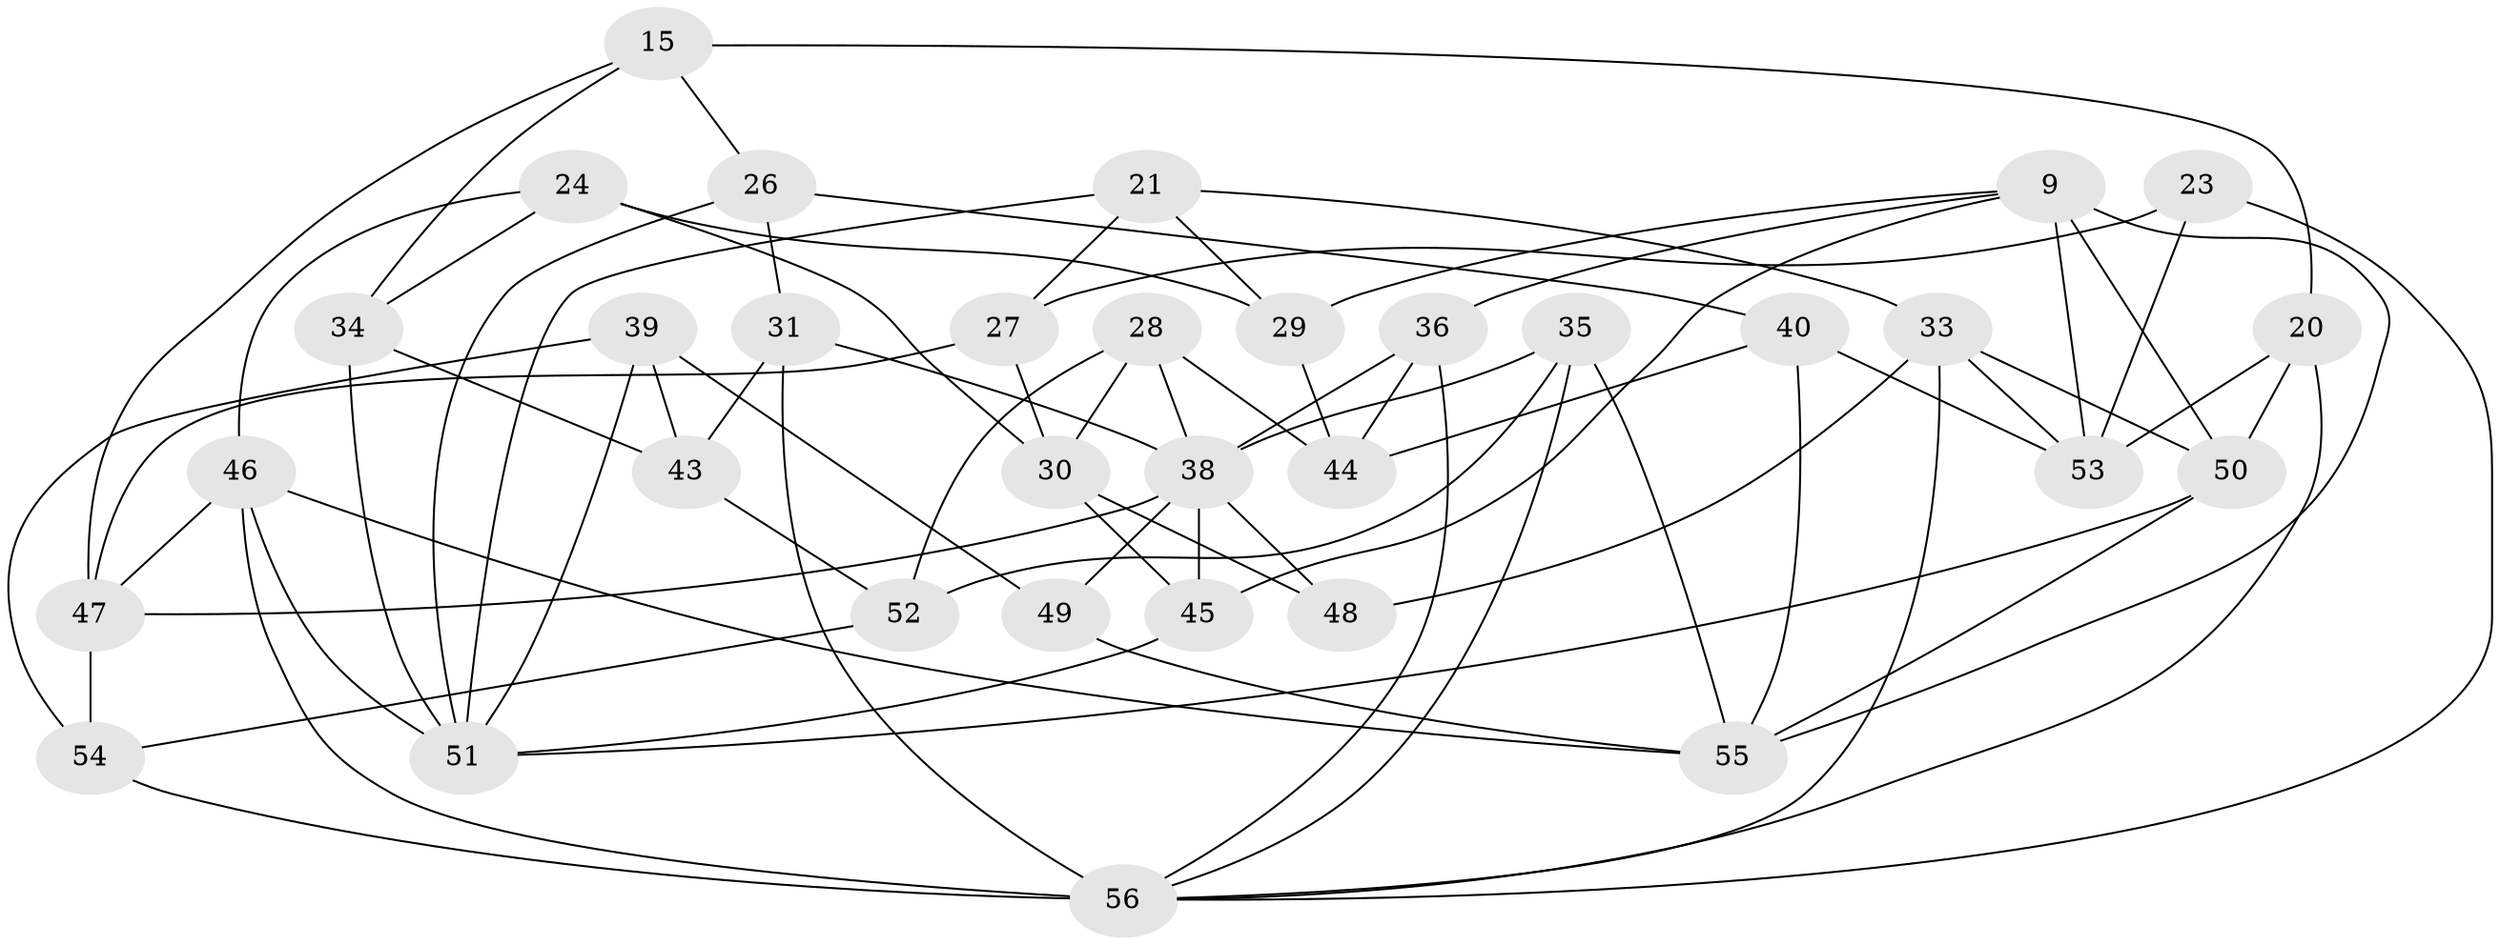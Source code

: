 // original degree distribution, {4: 1.0}
// Generated by graph-tools (version 1.1) at 2025/01/03/04/25 22:01:43]
// undirected, 33 vertices, 75 edges
graph export_dot {
graph [start="1"]
  node [color=gray90,style=filled];
  9 [super="+4+7"];
  15;
  20;
  21;
  23;
  24 [super="+22"];
  26;
  27;
  28;
  29;
  30 [super="+12"];
  31 [super="+16"];
  33 [super="+1"];
  34;
  35;
  36;
  38 [super="+2+14+17"];
  39;
  40;
  43;
  44;
  45;
  46 [super="+41+11"];
  47 [super="+42"];
  48;
  49;
  50 [super="+32"];
  51 [super="+18"];
  52;
  53 [super="+13"];
  54;
  55 [super="+19+25"];
  56 [super="+5+8+37"];
  9 -- 55 [weight=2];
  9 -- 45;
  9 -- 36;
  9 -- 29;
  9 -- 50 [weight=2];
  9 -- 53;
  15 -- 26;
  15 -- 20;
  15 -- 34;
  15 -- 47;
  20 -- 50;
  20 -- 53;
  20 -- 56;
  21 -- 27;
  21 -- 29;
  21 -- 33;
  21 -- 51;
  23 -- 53 [weight=2];
  23 -- 27;
  23 -- 56;
  24 -- 34;
  24 -- 46 [weight=2];
  24 -- 29;
  24 -- 30 [weight=2];
  26 -- 51;
  26 -- 40;
  26 -- 31;
  27 -- 30;
  27 -- 47;
  28 -- 52;
  28 -- 30;
  28 -- 44;
  28 -- 38;
  29 -- 44;
  30 -- 48;
  30 -- 45;
  31 -- 43;
  31 -- 38 [weight=2];
  31 -- 56 [weight=2];
  33 -- 48 [weight=2];
  33 -- 53;
  33 -- 56;
  33 -- 50;
  34 -- 43;
  34 -- 51;
  35 -- 52;
  35 -- 38;
  35 -- 56;
  35 -- 55;
  36 -- 44;
  36 -- 38;
  36 -- 56;
  38 -- 45;
  38 -- 47 [weight=2];
  38 -- 48;
  38 -- 49;
  39 -- 54;
  39 -- 43;
  39 -- 49;
  39 -- 51;
  40 -- 44;
  40 -- 55;
  40 -- 53;
  43 -- 52;
  45 -- 51;
  46 -- 56 [weight=2];
  46 -- 47;
  46 -- 55 [weight=3];
  46 -- 51 [weight=2];
  47 -- 54;
  49 -- 55 [weight=2];
  50 -- 55;
  50 -- 51;
  52 -- 54;
  54 -- 56;
}
